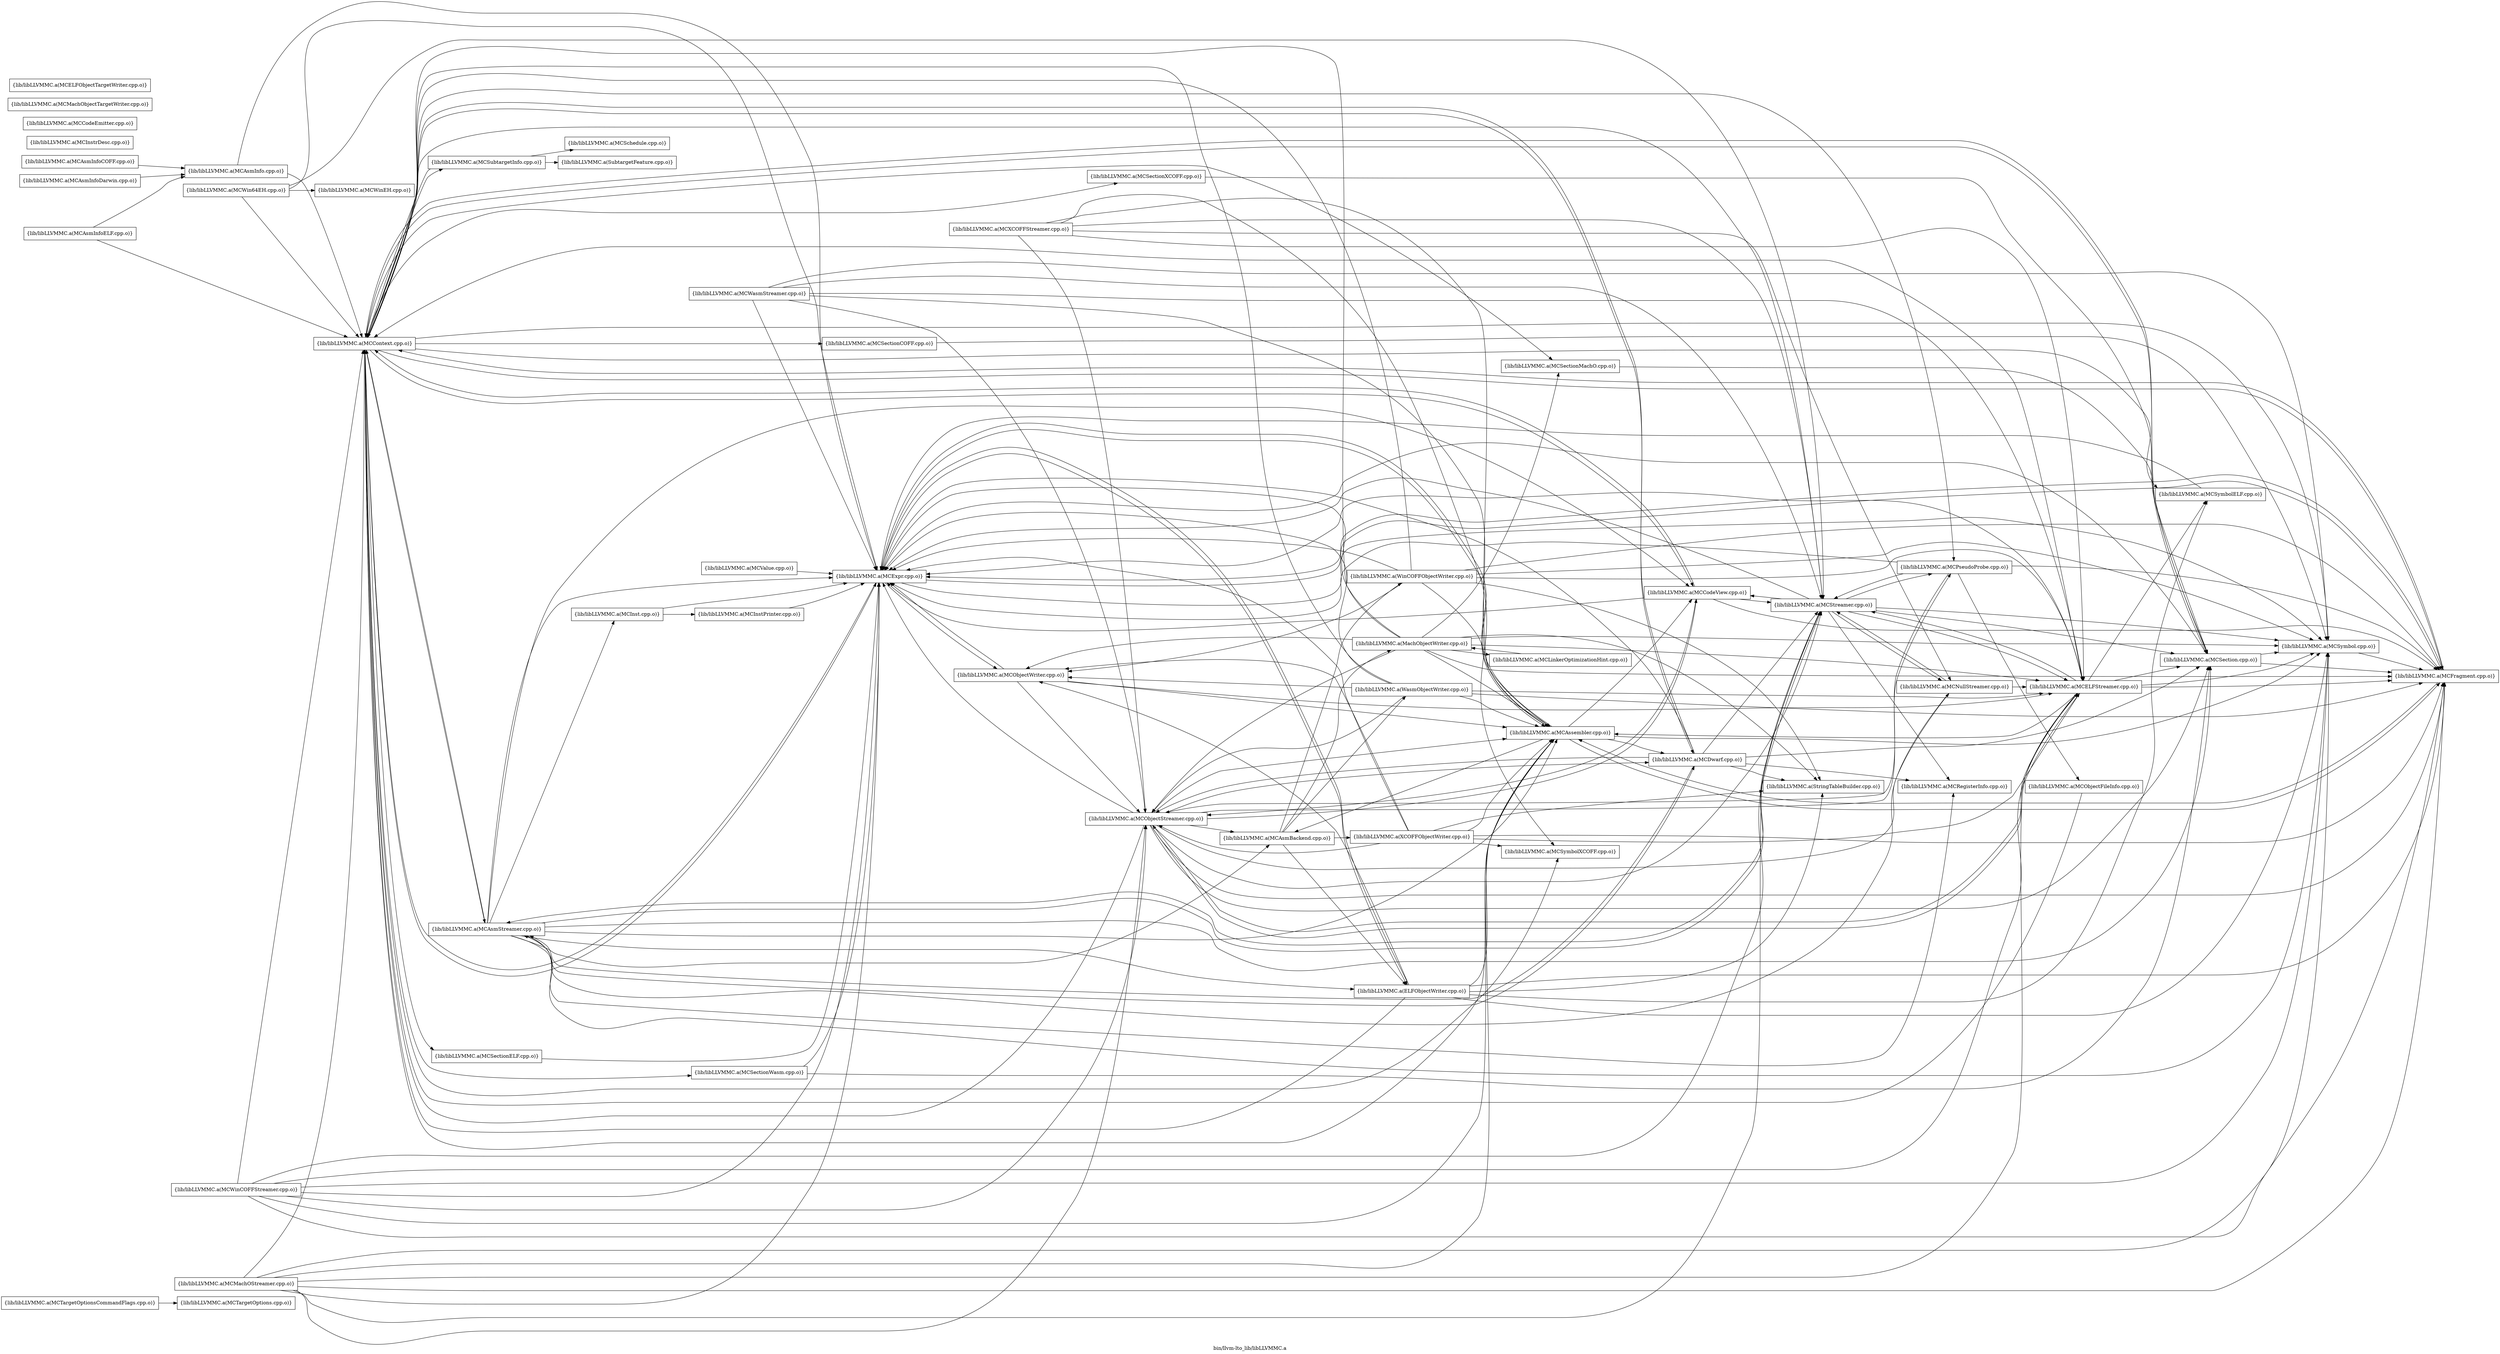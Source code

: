digraph "bin/llvm-lto_lib/libLLVMMC.a" {
	label="bin/llvm-lto_lib/libLLVMMC.a";
	rankdir=LR;

	Node0x557d850ba278 [shape=record,shape=box,group=0,label="{lib/libLLVMMC.a(MCTargetOptions.cpp.o)}"];
	Node0x557d850c3c38 [shape=record,shape=box,group=0,label="{lib/libLLVMMC.a(MCContext.cpp.o)}"];
	Node0x557d850c3c38 -> Node0x557d850a4748;
	Node0x557d850c3c38 -> Node0x557d850c48b8;
	Node0x557d850c3c38 -> Node0x557d850c57b8;
	Node0x557d850c3c38 -> Node0x557d850c5358;
	Node0x557d850c3c38 -> Node0x557d850c5ad8;
	Node0x557d850c3c38 -> Node0x557d850b5098;
	Node0x557d850c3c38 -> Node0x557d850b6498;
	Node0x557d850c3c38 -> Node0x557d850b5cc8;
	Node0x557d850c3c38 -> Node0x557d850b69e8;
	Node0x557d850c3c38 -> Node0x557d850b7488;
	Node0x557d850c3c38 -> Node0x557d850b82e8;
	Node0x557d850c3c38 -> Node0x557d850b7bb8;
	Node0x557d850c3c38 -> Node0x557d850b94b8;
	Node0x557d850c3c38 -> Node0x557d850b8d88;
	Node0x557d850c3c38 -> Node0x557d850b9648;
	Node0x557d850c3c38 -> Node0x557d850b8978;
	Node0x557d850c5358 [shape=record,shape=box,group=0,label="{lib/libLLVMMC.a(MCExpr.cpp.o)}"];
	Node0x557d850c5358 -> Node0x557d850c10c8;
	Node0x557d850c5358 -> Node0x557d850a5468;
	Node0x557d850c5358 -> Node0x557d850c3c38;
	Node0x557d850c5358 -> Node0x557d850c5ad8;
	Node0x557d850c5358 -> Node0x557d850bf408;
	Node0x557d850c5358 -> Node0x557d850b8d88;
	Node0x557d850b94b8 [shape=record,shape=box,group=0,label="{lib/libLLVMMC.a(MCSubtargetInfo.cpp.o)}"];
	Node0x557d850b94b8 -> Node0x557d850c3c38;
	Node0x557d850b94b8 -> Node0x557d850b5458;
	Node0x557d850b94b8 -> Node0x557d850a55f8;
	Node0x557d850b8838 [shape=record,shape=box,group=0,label="{lib/libLLVMMC.a(MCStreamer.cpp.o)}"];
	Node0x557d850b8838 -> Node0x557d850a4748;
	Node0x557d850b8838 -> Node0x557d850c48b8;
	Node0x557d850b8838 -> Node0x557d850c3c38;
	Node0x557d850b8838 -> Node0x557d850c50d8;
	Node0x557d850b8838 -> Node0x557d850c5358;
	Node0x557d850b8838 -> Node0x557d850c30f8;
	Node0x557d850b8838 -> Node0x557d850b5098;
	Node0x557d850b8838 -> Node0x557d850b47d8;
	Node0x557d850b8838 -> Node0x557d850b6498;
	Node0x557d850b8838 -> Node0x557d850b8d88;
	Node0x557d850b8d88 [shape=record,shape=box,group=0,label="{lib/libLLVMMC.a(MCSymbol.cpp.o)}"];
	Node0x557d850b8d88 -> Node0x557d850c5ad8;
	Node0x557d850c1f28 [shape=record,shape=box,group=0,label="{lib/libLLVMMC.a(MCInstrDesc.cpp.o)}"];
	Node0x557d850b47d8 [shape=record,shape=box,group=0,label="{lib/libLLVMMC.a(MCRegisterInfo.cpp.o)}"];
	Node0x557d850b5458 [shape=record,shape=box,group=0,label="{lib/libLLVMMC.a(MCSchedule.cpp.o)}"];
	Node0x557d850c1398 [shape=record,shape=box,group=0,label="{lib/libLLVMMC.a(MCInstPrinter.cpp.o)}"];
	Node0x557d850c1398 -> Node0x557d850c5358;
	Node0x557d850c1578 [shape=record,shape=box,group=0,label="{lib/libLLVMMC.a(MCAsmInfo.cpp.o)}"];
	Node0x557d850c1578 -> Node0x557d850c3c38;
	Node0x557d850c1578 -> Node0x557d850c5358;
	Node0x557d850c0da8 [shape=record,shape=box,group=0,label="{lib/libLLVMMC.a(MCAsmBackend.cpp.o)}"];
	Node0x557d850c0da8 -> Node0x557d850c10c8;
	Node0x557d850c0da8 -> Node0x557d850a19a8;
	Node0x557d850c0da8 -> Node0x557d850a30c8;
	Node0x557d850c0da8 -> Node0x557d850a3d48;
	Node0x557d850c0da8 -> Node0x557d850a3fc8;
	Node0x557d850a5468 [shape=record,shape=box,group=0,label="{lib/libLLVMMC.a(MCAssembler.cpp.o)}"];
	Node0x557d850a5468 -> Node0x557d850c0da8;
	Node0x557d850a5468 -> Node0x557d850c48b8;
	Node0x557d850a5468 -> Node0x557d850c3c38;
	Node0x557d850a5468 -> Node0x557d850c57b8;
	Node0x557d850a5468 -> Node0x557d850c5358;
	Node0x557d850a5468 -> Node0x557d850c5ad8;
	Node0x557d850a5468 -> Node0x557d850b8d88;
	Node0x557d850c5ad8 [shape=record,shape=box,group=0,label="{lib/libLLVMMC.a(MCFragment.cpp.o)}"];
	Node0x557d850c5ad8 -> Node0x557d850a5468;
	Node0x557d850c5ad8 -> Node0x557d850c3c38;
	Node0x557d850c5ad8 -> Node0x557d850c5358;
	Node0x557d850c58a8 [shape=record,shape=box,group=0,label="{lib/libLLVMMC.a(MCInst.cpp.o)}"];
	Node0x557d850c58a8 -> Node0x557d850c5358;
	Node0x557d850c58a8 -> Node0x557d850c1398;
	Node0x557d850be828 [shape=record,shape=box,group=0,label="{lib/libLLVMMC.a(MCObjectStreamer.cpp.o)}"];
	Node0x557d850be828 -> Node0x557d850c0da8;
	Node0x557d850be828 -> Node0x557d850a5468;
	Node0x557d850be828 -> Node0x557d850c48b8;
	Node0x557d850be828 -> Node0x557d850c3c38;
	Node0x557d850be828 -> Node0x557d850c57b8;
	Node0x557d850be828 -> Node0x557d850c50d8;
	Node0x557d850be828 -> Node0x557d850c5358;
	Node0x557d850be828 -> Node0x557d850c5ad8;
	Node0x557d850be828 -> Node0x557d850c30f8;
	Node0x557d850be828 -> Node0x557d850b5098;
	Node0x557d850be828 -> Node0x557d850b6498;
	Node0x557d850be828 -> Node0x557d850b8838;
	Node0x557d850a34d8 [shape=record,shape=box,group=0,label="{lib/libLLVMMC.a(MCAsmInfoCOFF.cpp.o)}"];
	Node0x557d850a34d8 -> Node0x557d850c1578;
	Node0x557d850a4158 [shape=record,shape=box,group=0,label="{lib/libLLVMMC.a(MCAsmInfoDarwin.cpp.o)}"];
	Node0x557d850a4158 -> Node0x557d850c1578;
	Node0x557d850a3b68 [shape=record,shape=box,group=0,label="{lib/libLLVMMC.a(MCAsmInfoELF.cpp.o)}"];
	Node0x557d850a3b68 -> Node0x557d850c1578;
	Node0x557d850a3b68 -> Node0x557d850c3c38;
	Node0x557d850c4188 [shape=record,shape=box,group=0,label="{lib/libLLVMMC.a(MCCodeEmitter.cpp.o)}"];
	Node0x557d850c2478 [shape=record,shape=box,group=0,label="{lib/libLLVMMC.a(MCMachObjectTargetWriter.cpp.o)}"];
	Node0x557d850a19a8 [shape=record,shape=box,group=0,label="{lib/libLLVMMC.a(MachObjectWriter.cpp.o)}"];
	Node0x557d850a19a8 -> Node0x557d850a5468;
	Node0x557d850a19a8 -> Node0x557d850c3c38;
	Node0x557d850a19a8 -> Node0x557d850c50d8;
	Node0x557d850a19a8 -> Node0x557d850c5358;
	Node0x557d850a19a8 -> Node0x557d850c5ad8;
	Node0x557d850a19a8 -> Node0x557d850be828;
	Node0x557d850a19a8 -> Node0x557d850bf408;
	Node0x557d850a19a8 -> Node0x557d850b7488;
	Node0x557d850a19a8 -> Node0x557d850b8d88;
	Node0x557d850a19a8 -> Node0x557d850a44c8;
	Node0x557d850a19a8 -> Node0x557d850a4978;
	Node0x557d850c5ee8 [shape=record,shape=box,group=0,label="{lib/libLLVMMC.a(MCELFObjectTargetWriter.cpp.o)}"];
	Node0x557d850b9c88 [shape=record,shape=box,group=0,label="{lib/libLLVMMC.a(MCValue.cpp.o)}"];
	Node0x557d850b9c88 -> Node0x557d850c5358;
	Node0x557d850a3d48 [shape=record,shape=box,group=0,label="{lib/libLLVMMC.a(WinCOFFObjectWriter.cpp.o)}"];
	Node0x557d850a3d48 -> Node0x557d850a5468;
	Node0x557d850a3d48 -> Node0x557d850c3c38;
	Node0x557d850a3d48 -> Node0x557d850c50d8;
	Node0x557d850a3d48 -> Node0x557d850c5358;
	Node0x557d850a3d48 -> Node0x557d850c5ad8;
	Node0x557d850a3d48 -> Node0x557d850bf408;
	Node0x557d850a3d48 -> Node0x557d850b8d88;
	Node0x557d850a3d48 -> Node0x557d850a4978;
	Node0x557d850baf48 [shape=record,shape=box,group=0,label="{lib/libLLVMMC.a(MCWin64EH.cpp.o)}"];
	Node0x557d850baf48 -> Node0x557d850c3c38;
	Node0x557d850baf48 -> Node0x557d850c5358;
	Node0x557d850baf48 -> Node0x557d850b8838;
	Node0x557d850baf48 -> Node0x557d850bd158;
	Node0x557d850bb218 [shape=record,shape=box,group=0,label="{lib/libLLVMMC.a(MCWinCOFFStreamer.cpp.o)}"];
	Node0x557d850bb218 -> Node0x557d850a5468;
	Node0x557d850bb218 -> Node0x557d850c3c38;
	Node0x557d850bb218 -> Node0x557d850c50d8;
	Node0x557d850bb218 -> Node0x557d850c5358;
	Node0x557d850bb218 -> Node0x557d850c5ad8;
	Node0x557d850bb218 -> Node0x557d850be828;
	Node0x557d850bb218 -> Node0x557d850b8838;
	Node0x557d850bb218 -> Node0x557d850b8d88;
	Node0x557d850bd158 [shape=record,shape=box,group=0,label="{lib/libLLVMMC.a(MCWinEH.cpp.o)}"];
	Node0x557d850c48b8 [shape=record,shape=box,group=0,label="{lib/libLLVMMC.a(MCCodeView.cpp.o)}"];
	Node0x557d850c48b8 -> Node0x557d850c3c38;
	Node0x557d850c48b8 -> Node0x557d850c5358;
	Node0x557d850c48b8 -> Node0x557d850c5ad8;
	Node0x557d850c48b8 -> Node0x557d850be828;
	Node0x557d850c48b8 -> Node0x557d850b8838;
	Node0x557d850a4978 [shape=record,shape=box,group=0,label="{lib/libLLVMMC.a(StringTableBuilder.cpp.o)}"];
	Node0x557d850b9b48 [shape=record,shape=box,group=0,label="{lib/libLLVMMC.a(MCTargetOptionsCommandFlags.cpp.o)}"];
	Node0x557d850b9b48 -> Node0x557d850ba278;
	Node0x557d850a55f8 [shape=record,shape=box,group=0,label="{lib/libLLVMMC.a(SubtargetFeature.cpp.o)}"];
	Node0x557d850a4748 [shape=record,shape=box,group=0,label="{lib/libLLVMMC.a(MCAsmStreamer.cpp.o)}"];
	Node0x557d850a4748 -> Node0x557d850c0da8;
	Node0x557d850a4748 -> Node0x557d850c10c8;
	Node0x557d850a4748 -> Node0x557d850a5468;
	Node0x557d850a4748 -> Node0x557d850c48b8;
	Node0x557d850a4748 -> Node0x557d850c3c38;
	Node0x557d850a4748 -> Node0x557d850c57b8;
	Node0x557d850a4748 -> Node0x557d850c5358;
	Node0x557d850a4748 -> Node0x557d850c58a8;
	Node0x557d850a4748 -> Node0x557d850b47d8;
	Node0x557d850a4748 -> Node0x557d850b6498;
	Node0x557d850a4748 -> Node0x557d850b8838;
	Node0x557d850a4748 -> Node0x557d850b8d88;
	Node0x557d850c50d8 [shape=record,shape=box,group=0,label="{lib/libLLVMMC.a(MCELFStreamer.cpp.o)}"];
	Node0x557d850c50d8 -> Node0x557d850a5468;
	Node0x557d850c50d8 -> Node0x557d850c3c38;
	Node0x557d850c50d8 -> Node0x557d850c5358;
	Node0x557d850c50d8 -> Node0x557d850c5ad8;
	Node0x557d850c50d8 -> Node0x557d850be828;
	Node0x557d850c50d8 -> Node0x557d850b6498;
	Node0x557d850c50d8 -> Node0x557d850b8838;
	Node0x557d850c50d8 -> Node0x557d850b8d88;
	Node0x557d850c50d8 -> Node0x557d850b9648;
	Node0x557d850c2b08 [shape=record,shape=box,group=0,label="{lib/libLLVMMC.a(MCMachOStreamer.cpp.o)}"];
	Node0x557d850c2b08 -> Node0x557d850a5468;
	Node0x557d850c2b08 -> Node0x557d850c3c38;
	Node0x557d850c2b08 -> Node0x557d850c50d8;
	Node0x557d850c2b08 -> Node0x557d850c5358;
	Node0x557d850c2b08 -> Node0x557d850c5ad8;
	Node0x557d850c2b08 -> Node0x557d850be828;
	Node0x557d850c2b08 -> Node0x557d850b8838;
	Node0x557d850c2b08 -> Node0x557d850b8d88;
	Node0x557d850c30f8 [shape=record,shape=box,group=0,label="{lib/libLLVMMC.a(MCNullStreamer.cpp.o)}"];
	Node0x557d850c30f8 -> Node0x557d850a4748;
	Node0x557d850c30f8 -> Node0x557d850c50d8;
	Node0x557d850c30f8 -> Node0x557d850b8838;
	Node0x557d850bbda8 [shape=record,shape=box,group=0,label="{lib/libLLVMMC.a(MCWasmStreamer.cpp.o)}"];
	Node0x557d850bbda8 -> Node0x557d850a5468;
	Node0x557d850bbda8 -> Node0x557d850c50d8;
	Node0x557d850bbda8 -> Node0x557d850c5358;
	Node0x557d850bbda8 -> Node0x557d850be828;
	Node0x557d850bbda8 -> Node0x557d850b8838;
	Node0x557d850bbda8 -> Node0x557d850b8d88;
	Node0x557d850bbfd8 [shape=record,shape=box,group=0,label="{lib/libLLVMMC.a(MCXCOFFStreamer.cpp.o)}"];
	Node0x557d850bbfd8 -> Node0x557d850a5468;
	Node0x557d850bbfd8 -> Node0x557d850c50d8;
	Node0x557d850bbfd8 -> Node0x557d850c30f8;
	Node0x557d850bbfd8 -> Node0x557d850be828;
	Node0x557d850bbfd8 -> Node0x557d850b8838;
	Node0x557d850bbfd8 -> Node0x557d850b8978;
	Node0x557d850beff8 [shape=record,shape=box,group=0,label="{lib/libLLVMMC.a(MCObjectFileInfo.cpp.o)}"];
	Node0x557d850beff8 -> Node0x557d850c3c38;
	Node0x557d850b7488 [shape=record,shape=box,group=0,label="{lib/libLLVMMC.a(MCSectionMachO.cpp.o)}"];
	Node0x557d850b7488 -> Node0x557d850b6498;
	Node0x557d850b8978 [shape=record,shape=box,group=0,label="{lib/libLLVMMC.a(MCSymbolXCOFF.cpp.o)}"];
	Node0x557d850c10c8 [shape=record,shape=box,group=0,label="{lib/libLLVMMC.a(ELFObjectWriter.cpp.o)}"];
	Node0x557d850c10c8 -> Node0x557d850a5468;
	Node0x557d850c10c8 -> Node0x557d850c3c38;
	Node0x557d850c10c8 -> Node0x557d850c5358;
	Node0x557d850c10c8 -> Node0x557d850c5ad8;
	Node0x557d850c10c8 -> Node0x557d850bf408;
	Node0x557d850c10c8 -> Node0x557d850b8d88;
	Node0x557d850c10c8 -> Node0x557d850b9648;
	Node0x557d850c10c8 -> Node0x557d850a4978;
	Node0x557d850a30c8 [shape=record,shape=box,group=0,label="{lib/libLLVMMC.a(WasmObjectWriter.cpp.o)}"];
	Node0x557d850a30c8 -> Node0x557d850a5468;
	Node0x557d850a30c8 -> Node0x557d850c3c38;
	Node0x557d850a30c8 -> Node0x557d850c50d8;
	Node0x557d850a30c8 -> Node0x557d850c5358;
	Node0x557d850a30c8 -> Node0x557d850c5ad8;
	Node0x557d850a30c8 -> Node0x557d850be828;
	Node0x557d850a30c8 -> Node0x557d850bf408;
	Node0x557d850a3fc8 [shape=record,shape=box,group=0,label="{lib/libLLVMMC.a(XCOFFObjectWriter.cpp.o)}"];
	Node0x557d850a3fc8 -> Node0x557d850a5468;
	Node0x557d850a3fc8 -> Node0x557d850c50d8;
	Node0x557d850a3fc8 -> Node0x557d850c5358;
	Node0x557d850a3fc8 -> Node0x557d850c5ad8;
	Node0x557d850a3fc8 -> Node0x557d850be828;
	Node0x557d850a3fc8 -> Node0x557d850bf408;
	Node0x557d850a3fc8 -> Node0x557d850b8978;
	Node0x557d850a3fc8 -> Node0x557d850a4978;
	Node0x557d850bf408 [shape=record,shape=box,group=0,label="{lib/libLLVMMC.a(MCObjectWriter.cpp.o)}"];
	Node0x557d850bf408 -> Node0x557d850a5468;
	Node0x557d850bf408 -> Node0x557d850c50d8;
	Node0x557d850bf408 -> Node0x557d850c5358;
	Node0x557d850bf408 -> Node0x557d850be828;
	Node0x557d850b9648 [shape=record,shape=box,group=0,label="{lib/libLLVMMC.a(MCSymbolELF.cpp.o)}"];
	Node0x557d850b9648 -> Node0x557d850c5358;
	Node0x557d850c57b8 [shape=record,shape=box,group=0,label="{lib/libLLVMMC.a(MCDwarf.cpp.o)}"];
	Node0x557d850c57b8 -> Node0x557d850a4748;
	Node0x557d850c57b8 -> Node0x557d850c3c38;
	Node0x557d850c57b8 -> Node0x557d850c5358;
	Node0x557d850c57b8 -> Node0x557d850be828;
	Node0x557d850c57b8 -> Node0x557d850b47d8;
	Node0x557d850c57b8 -> Node0x557d850b6498;
	Node0x557d850c57b8 -> Node0x557d850b8838;
	Node0x557d850c57b8 -> Node0x557d850a4978;
	Node0x557d850b6498 [shape=record,shape=box,group=0,label="{lib/libLLVMMC.a(MCSection.cpp.o)}"];
	Node0x557d850b6498 -> Node0x557d850c3c38;
	Node0x557d850b6498 -> Node0x557d850c5358;
	Node0x557d850b6498 -> Node0x557d850c5ad8;
	Node0x557d850b6498 -> Node0x557d850b8d88;
	Node0x557d850b5098 [shape=record,shape=box,group=0,label="{lib/libLLVMMC.a(MCPseudoProbe.cpp.o)}"];
	Node0x557d850b5098 -> Node0x557d850c5358;
	Node0x557d850b5098 -> Node0x557d850c5ad8;
	Node0x557d850b5098 -> Node0x557d850beff8;
	Node0x557d850b5098 -> Node0x557d850be828;
	Node0x557d850b5098 -> Node0x557d850b8838;
	Node0x557d850b5cc8 [shape=record,shape=box,group=0,label="{lib/libLLVMMC.a(MCSectionCOFF.cpp.o)}"];
	Node0x557d850b5cc8 -> Node0x557d850b8d88;
	Node0x557d850b69e8 [shape=record,shape=box,group=0,label="{lib/libLLVMMC.a(MCSectionELF.cpp.o)}"];
	Node0x557d850b69e8 -> Node0x557d850c5358;
	Node0x557d850b82e8 [shape=record,shape=box,group=0,label="{lib/libLLVMMC.a(MCSectionWasm.cpp.o)}"];
	Node0x557d850b82e8 -> Node0x557d850c5358;
	Node0x557d850b82e8 -> Node0x557d850b6498;
	Node0x557d850b7bb8 [shape=record,shape=box,group=0,label="{lib/libLLVMMC.a(MCSectionXCOFF.cpp.o)}"];
	Node0x557d850b7bb8 -> Node0x557d850b6498;
	Node0x557d850a44c8 [shape=record,shape=box,group=0,label="{lib/libLLVMMC.a(MCLinkerOptimizationHint.cpp.o)}"];
	Node0x557d850a44c8 -> Node0x557d850a19a8;
}
